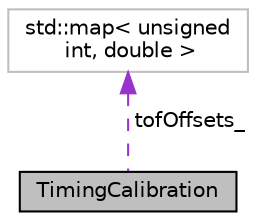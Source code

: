 digraph "TimingCalibration"
{
  edge [fontname="Helvetica",fontsize="10",labelfontname="Helvetica",labelfontsize="10"];
  node [fontname="Helvetica",fontsize="10",shape=record];
  Node1 [label="TimingCalibration",height=0.2,width=0.4,color="black", fillcolor="grey75", style="filled", fontcolor="black"];
  Node2 -> Node1 [dir="back",color="darkorchid3",fontsize="10",style="dashed",label=" tofOffsets_" ,fontname="Helvetica"];
  Node2 [label="std::map\< unsigned\l int, double \>",height=0.2,width=0.4,color="grey75", fillcolor="white", style="filled"];
}
